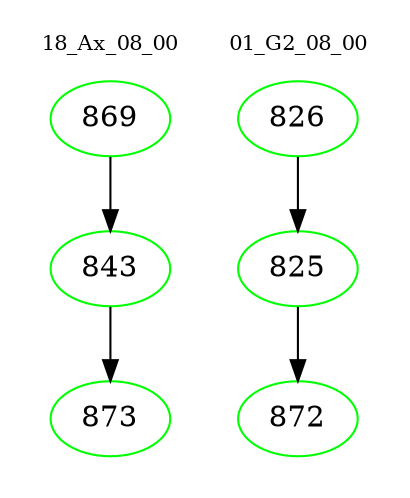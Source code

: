 digraph{
subgraph cluster_0 {
color = white
label = "18_Ax_08_00";
fontsize=10;
T0_869 [label="869", color="green"]
T0_869 -> T0_843 [color="black"]
T0_843 [label="843", color="green"]
T0_843 -> T0_873 [color="black"]
T0_873 [label="873", color="green"]
}
subgraph cluster_1 {
color = white
label = "01_G2_08_00";
fontsize=10;
T1_826 [label="826", color="green"]
T1_826 -> T1_825 [color="black"]
T1_825 [label="825", color="green"]
T1_825 -> T1_872 [color="black"]
T1_872 [label="872", color="green"]
}
}
